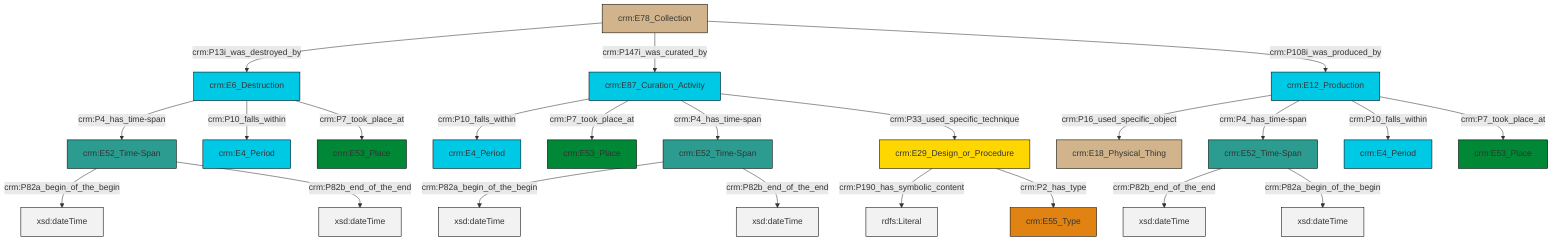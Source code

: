 graph TD
classDef Literal fill:#f2f2f2,stroke:#000000;
classDef CRM_Entity fill:#FFFFFF,stroke:#000000;
classDef Temporal_Entity fill:#00C9E6, stroke:#000000;
classDef Type fill:#E18312, stroke:#000000;
classDef Time-Span fill:#2C9C91, stroke:#000000;
classDef Appellation fill:#FFEB7F, stroke:#000000;
classDef Place fill:#008836, stroke:#000000;
classDef Persistent_Item fill:#B266B2, stroke:#000000;
classDef Conceptual_Object fill:#FFD700, stroke:#000000;
classDef Physical_Thing fill:#D2B48C, stroke:#000000;
classDef Actor fill:#f58aad, stroke:#000000;
classDef PC_Classes fill:#4ce600, stroke:#000000;
classDef Multi fill:#cccccc,stroke:#000000;

2["crm:E6_Destruction"]:::Temporal_Entity -->|crm:P4_has_time-span| 3["crm:E52_Time-Span"]:::Time-Span
3["crm:E52_Time-Span"]:::Time-Span -->|crm:P82a_begin_of_the_begin| 4[xsd:dateTime]:::Literal
7["crm:E87_Curation_Activity"]:::Temporal_Entity -->|crm:P10_falls_within| 8["crm:E4_Period"]:::Temporal_Entity
11["crm:E12_Production"]:::Temporal_Entity -->|crm:P16_used_specific_object| 12["crm:E18_Physical_Thing"]:::Physical_Thing
11["crm:E12_Production"]:::Temporal_Entity -->|crm:P4_has_time-span| 14["crm:E52_Time-Span"]:::Time-Span
17["crm:E78_Collection"]:::Physical_Thing -->|crm:P13i_was_destroyed_by| 2["crm:E6_Destruction"]:::Temporal_Entity
17["crm:E78_Collection"]:::Physical_Thing -->|crm:P147i_was_curated_by| 7["crm:E87_Curation_Activity"]:::Temporal_Entity
5["crm:E29_Design_or_Procedure"]:::Conceptual_Object -->|crm:P190_has_symbolic_content| 20[rdfs:Literal]:::Literal
2["crm:E6_Destruction"]:::Temporal_Entity -->|crm:P10_falls_within| 0["crm:E4_Period"]:::Temporal_Entity
11["crm:E12_Production"]:::Temporal_Entity -->|crm:P10_falls_within| 21["crm:E4_Period"]:::Temporal_Entity
17["crm:E78_Collection"]:::Physical_Thing -->|crm:P108i_was_produced_by| 11["crm:E12_Production"]:::Temporal_Entity
14["crm:E52_Time-Span"]:::Time-Span -->|crm:P82b_end_of_the_end| 23[xsd:dateTime]:::Literal
7["crm:E87_Curation_Activity"]:::Temporal_Entity -->|crm:P7_took_place_at| 24["crm:E53_Place"]:::Place
7["crm:E87_Curation_Activity"]:::Temporal_Entity -->|crm:P4_has_time-span| 15["crm:E52_Time-Span"]:::Time-Span
5["crm:E29_Design_or_Procedure"]:::Conceptual_Object -->|crm:P2_has_type| 25["crm:E55_Type"]:::Type
7["crm:E87_Curation_Activity"]:::Temporal_Entity -->|crm:P33_used_specific_technique| 5["crm:E29_Design_or_Procedure"]:::Conceptual_Object
15["crm:E52_Time-Span"]:::Time-Span -->|crm:P82a_begin_of_the_begin| 33[xsd:dateTime]:::Literal
15["crm:E52_Time-Span"]:::Time-Span -->|crm:P82b_end_of_the_end| 34[xsd:dateTime]:::Literal
11["crm:E12_Production"]:::Temporal_Entity -->|crm:P7_took_place_at| 18["crm:E53_Place"]:::Place
3["crm:E52_Time-Span"]:::Time-Span -->|crm:P82b_end_of_the_end| 35[xsd:dateTime]:::Literal
14["crm:E52_Time-Span"]:::Time-Span -->|crm:P82a_begin_of_the_begin| 36[xsd:dateTime]:::Literal
2["crm:E6_Destruction"]:::Temporal_Entity -->|crm:P7_took_place_at| 9["crm:E53_Place"]:::Place